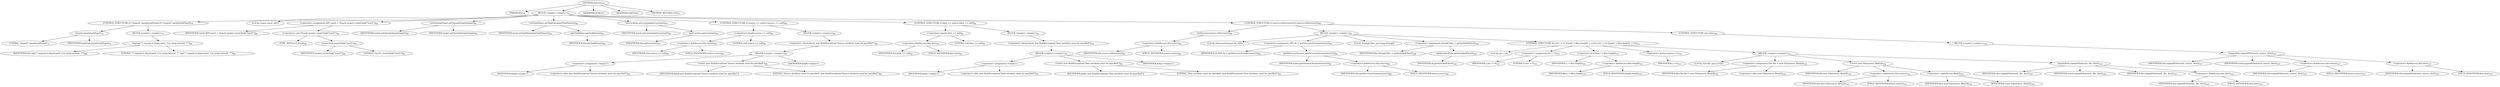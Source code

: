 digraph "execute" {  
"43" [label = <(METHOD,execute)<SUB>78</SUB>> ]
"4" [label = <(PARAM,this)<SUB>78</SUB>> ]
"44" [label = <(BLOCK,&lt;empty&gt;,&lt;empty&gt;)<SUB>78</SUB>> ]
"45" [label = <(CONTROL_STRUCTURE,if (&quot;expand&quot;.equals(taskType)),if (&quot;expand&quot;.equals(taskType)))<SUB>79</SUB>> ]
"46" [label = <(equals,equals(taskType))<SUB>79</SUB>> ]
"47" [label = <(LITERAL,&quot;expand&quot;,equals(taskType))<SUB>79</SUB>> ]
"48" [label = <(IDENTIFIER,taskType,equals(taskType))<SUB>79</SUB>> ]
"49" [label = <(BLOCK,&lt;empty&gt;,&lt;empty&gt;)<SUB>79</SUB>> ]
"50" [label = <(log,log(&quot;!! expand is deprecated. Use unzip instead. !!&quot;))<SUB>80</SUB>> ]
"3" [label = <(IDENTIFIER,this,log(&quot;!! expand is deprecated. Use unzip instead. !!&quot;))<SUB>80</SUB>> ]
"51" [label = <(LITERAL,&quot;!! expand is deprecated. Use unzip instead. !!&quot;,log(&quot;!! expand is deprecated. Use unzip instead. !!&quot;))<SUB>80</SUB>> ]
"52" [label = <(LOCAL,Touch touch: ANY)> ]
"53" [label = <(&lt;operator&gt;.assignment,ANY touch = (Touch) project.createTask(&quot;touch&quot;))<SUB>84</SUB>> ]
"54" [label = <(IDENTIFIER,touch,ANY touch = (Touch) project.createTask(&quot;touch&quot;))<SUB>84</SUB>> ]
"55" [label = <(&lt;operator&gt;.cast,(Touch) project.createTask(&quot;touch&quot;))<SUB>84</SUB>> ]
"56" [label = <(TYPE_REF,Touch,Touch)<SUB>84</SUB>> ]
"57" [label = <(createTask,createTask(&quot;touch&quot;))<SUB>84</SUB>> ]
"58" [label = <(IDENTIFIER,project,createTask(&quot;touch&quot;))<SUB>84</SUB>> ]
"59" [label = <(LITERAL,&quot;touch&quot;,createTask(&quot;touch&quot;))<SUB>84</SUB>> ]
"60" [label = <(setOwningTarget,setOwningTarget(target))<SUB>85</SUB>> ]
"61" [label = <(IDENTIFIER,touch,setOwningTarget(target))<SUB>85</SUB>> ]
"62" [label = <(IDENTIFIER,target,setOwningTarget(target))<SUB>85</SUB>> ]
"63" [label = <(setTaskName,setTaskName(getTaskName()))<SUB>86</SUB>> ]
"64" [label = <(IDENTIFIER,touch,setTaskName(getTaskName()))<SUB>86</SUB>> ]
"65" [label = <(getTaskName,getTaskName())<SUB>86</SUB>> ]
"5" [label = <(IDENTIFIER,this,getTaskName())<SUB>86</SUB>> ]
"66" [label = <(setLocation,setLocation(getLocation()))<SUB>87</SUB>> ]
"67" [label = <(IDENTIFIER,touch,setLocation(getLocation()))<SUB>87</SUB>> ]
"68" [label = <(getLocation,getLocation())<SUB>87</SUB>> ]
"6" [label = <(IDENTIFIER,this,getLocation())<SUB>87</SUB>> ]
"69" [label = <(CONTROL_STRUCTURE,if (source == null),if (source == null))<SUB>89</SUB>> ]
"70" [label = <(&lt;operator&gt;.equals,source == null)<SUB>89</SUB>> ]
"71" [label = <(&lt;operator&gt;.fieldAccess,this.source)<SUB>89</SUB>> ]
"72" [label = <(IDENTIFIER,this,source == null)<SUB>89</SUB>> ]
"73" [label = <(FIELD_IDENTIFIER,source,source)<SUB>89</SUB>> ]
"74" [label = <(LITERAL,null,source == null)<SUB>89</SUB>> ]
"75" [label = <(BLOCK,&lt;empty&gt;,&lt;empty&gt;)<SUB>89</SUB>> ]
"76" [label = <(&lt;operator&gt;.throw,throw new BuildException(&quot;Source attribute must be specified&quot;);)<SUB>90</SUB>> ]
"77" [label = <(BLOCK,&lt;empty&gt;,&lt;empty&gt;)<SUB>90</SUB>> ]
"78" [label = <(&lt;operator&gt;.assignment,&lt;empty&gt;)> ]
"79" [label = <(IDENTIFIER,$obj0,&lt;empty&gt;)> ]
"80" [label = <(&lt;operator&gt;.alloc,new BuildException(&quot;Source attribute must be specified&quot;))<SUB>90</SUB>> ]
"81" [label = <(&lt;init&gt;,new BuildException(&quot;Source attribute must be specified&quot;))<SUB>90</SUB>> ]
"82" [label = <(IDENTIFIER,$obj0,new BuildException(&quot;Source attribute must be specified&quot;))> ]
"83" [label = <(LITERAL,&quot;Source attribute must be specified&quot;,new BuildException(&quot;Source attribute must be specified&quot;))<SUB>90</SUB>> ]
"84" [label = <(IDENTIFIER,$obj0,&lt;empty&gt;)> ]
"85" [label = <(CONTROL_STRUCTURE,if (dest == null),if (dest == null))<SUB>92</SUB>> ]
"86" [label = <(&lt;operator&gt;.equals,dest == null)<SUB>92</SUB>> ]
"87" [label = <(&lt;operator&gt;.fieldAccess,this.dest)<SUB>92</SUB>> ]
"88" [label = <(IDENTIFIER,this,dest == null)<SUB>92</SUB>> ]
"89" [label = <(FIELD_IDENTIFIER,dest,dest)<SUB>92</SUB>> ]
"90" [label = <(LITERAL,null,dest == null)<SUB>92</SUB>> ]
"91" [label = <(BLOCK,&lt;empty&gt;,&lt;empty&gt;)<SUB>92</SUB>> ]
"92" [label = <(&lt;operator&gt;.throw,throw new BuildException(&quot;Dest attribute must be specified&quot;);)<SUB>93</SUB>> ]
"93" [label = <(BLOCK,&lt;empty&gt;,&lt;empty&gt;)<SUB>93</SUB>> ]
"94" [label = <(&lt;operator&gt;.assignment,&lt;empty&gt;)> ]
"95" [label = <(IDENTIFIER,$obj1,&lt;empty&gt;)> ]
"96" [label = <(&lt;operator&gt;.alloc,new BuildException(&quot;Dest attribute must be specified&quot;))<SUB>93</SUB>> ]
"97" [label = <(&lt;init&gt;,new BuildException(&quot;Dest attribute must be specified&quot;))<SUB>93</SUB>> ]
"98" [label = <(IDENTIFIER,$obj1,new BuildException(&quot;Dest attribute must be specified&quot;))> ]
"99" [label = <(LITERAL,&quot;Dest attribute must be specified&quot;,new BuildException(&quot;Dest attribute must be specified&quot;))<SUB>93</SUB>> ]
"100" [label = <(IDENTIFIER,$obj1,&lt;empty&gt;)> ]
"101" [label = <(CONTROL_STRUCTURE,if (source.isDirectory()),if (source.isDirectory()))<SUB>96</SUB>> ]
"102" [label = <(isDirectory,source.isDirectory())<SUB>96</SUB>> ]
"103" [label = <(&lt;operator&gt;.fieldAccess,this.source)<SUB>96</SUB>> ]
"104" [label = <(IDENTIFIER,this,source.isDirectory())<SUB>96</SUB>> ]
"105" [label = <(FIELD_IDENTIFIER,source,source)<SUB>96</SUB>> ]
"106" [label = <(BLOCK,&lt;empty&gt;,&lt;empty&gt;)<SUB>96</SUB>> ]
"107" [label = <(LOCAL,DirectoryScanner ds: ANY)> ]
"108" [label = <(&lt;operator&gt;.assignment,ANY ds = getDirectoryScanner(source))<SUB>98</SUB>> ]
"109" [label = <(IDENTIFIER,ds,ANY ds = getDirectoryScanner(source))<SUB>98</SUB>> ]
"110" [label = <(getDirectoryScanner,getDirectoryScanner(source))<SUB>98</SUB>> ]
"111" [label = <(IDENTIFIER,super,getDirectoryScanner(source))<SUB>98</SUB>> ]
"112" [label = <(&lt;operator&gt;.fieldAccess,this.source)<SUB>98</SUB>> ]
"113" [label = <(IDENTIFIER,this,getDirectoryScanner(source))<SUB>98</SUB>> ]
"114" [label = <(FIELD_IDENTIFIER,source,source)<SUB>98</SUB>> ]
"115" [label = <(LOCAL,String[] files: java.lang.String[])> ]
"116" [label = <(&lt;operator&gt;.assignment,String[] files = getIncludedFiles())<SUB>100</SUB>> ]
"117" [label = <(IDENTIFIER,files,String[] files = getIncludedFiles())<SUB>100</SUB>> ]
"118" [label = <(getIncludedFiles,getIncludedFiles())<SUB>100</SUB>> ]
"119" [label = <(IDENTIFIER,ds,getIncludedFiles())<SUB>100</SUB>> ]
"120" [label = <(CONTROL_STRUCTURE,for (int i = 0; Some(i &lt; files.length); ++i),for (int i = 0; Some(i &lt; files.length); ++i))<SUB>101</SUB>> ]
"121" [label = <(LOCAL,int i: int)> ]
"122" [label = <(&lt;operator&gt;.assignment,int i = 0)<SUB>101</SUB>> ]
"123" [label = <(IDENTIFIER,i,int i = 0)<SUB>101</SUB>> ]
"124" [label = <(LITERAL,0,int i = 0)<SUB>101</SUB>> ]
"125" [label = <(&lt;operator&gt;.lessThan,i &lt; files.length)<SUB>101</SUB>> ]
"126" [label = <(IDENTIFIER,i,i &lt; files.length)<SUB>101</SUB>> ]
"127" [label = <(&lt;operator&gt;.fieldAccess,files.length)<SUB>101</SUB>> ]
"128" [label = <(IDENTIFIER,files,i &lt; files.length)<SUB>101</SUB>> ]
"129" [label = <(FIELD_IDENTIFIER,length,length)<SUB>101</SUB>> ]
"130" [label = <(&lt;operator&gt;.preIncrement,++i)<SUB>101</SUB>> ]
"131" [label = <(IDENTIFIER,i,++i)<SUB>101</SUB>> ]
"132" [label = <(BLOCK,&lt;empty&gt;,&lt;empty&gt;)<SUB>101</SUB>> ]
"8" [label = <(LOCAL,File file: java.io.File)> ]
"133" [label = <(&lt;operator&gt;.assignment,File file = new File(source, files[i]))<SUB>102</SUB>> ]
"134" [label = <(IDENTIFIER,file,File file = new File(source, files[i]))<SUB>102</SUB>> ]
"135" [label = <(&lt;operator&gt;.alloc,new File(source, files[i]))<SUB>102</SUB>> ]
"136" [label = <(&lt;init&gt;,new File(source, files[i]))<SUB>102</SUB>> ]
"7" [label = <(IDENTIFIER,file,new File(source, files[i]))<SUB>102</SUB>> ]
"137" [label = <(&lt;operator&gt;.fieldAccess,this.source)<SUB>102</SUB>> ]
"138" [label = <(IDENTIFIER,this,new File(source, files[i]))<SUB>102</SUB>> ]
"139" [label = <(FIELD_IDENTIFIER,source,source)<SUB>102</SUB>> ]
"140" [label = <(&lt;operator&gt;.indexAccess,files[i])<SUB>102</SUB>> ]
"141" [label = <(IDENTIFIER,files,new File(source, files[i]))<SUB>102</SUB>> ]
"142" [label = <(IDENTIFIER,i,new File(source, files[i]))<SUB>102</SUB>> ]
"143" [label = <(expandFile,expandFile(touch, file, dest))<SUB>103</SUB>> ]
"9" [label = <(IDENTIFIER,this,expandFile(touch, file, dest))<SUB>103</SUB>> ]
"144" [label = <(IDENTIFIER,touch,expandFile(touch, file, dest))<SUB>103</SUB>> ]
"145" [label = <(IDENTIFIER,file,expandFile(touch, file, dest))<SUB>103</SUB>> ]
"146" [label = <(&lt;operator&gt;.fieldAccess,this.dest)<SUB>103</SUB>> ]
"147" [label = <(IDENTIFIER,this,expandFile(touch, file, dest))<SUB>103</SUB>> ]
"148" [label = <(FIELD_IDENTIFIER,dest,dest)<SUB>103</SUB>> ]
"149" [label = <(CONTROL_STRUCTURE,else,else)<SUB>106</SUB>> ]
"150" [label = <(BLOCK,&lt;empty&gt;,&lt;empty&gt;)<SUB>106</SUB>> ]
"151" [label = <(expandFile,expandFile(touch, source, dest))<SUB>107</SUB>> ]
"10" [label = <(IDENTIFIER,this,expandFile(touch, source, dest))<SUB>107</SUB>> ]
"152" [label = <(IDENTIFIER,touch,expandFile(touch, source, dest))<SUB>107</SUB>> ]
"153" [label = <(&lt;operator&gt;.fieldAccess,this.source)<SUB>107</SUB>> ]
"154" [label = <(IDENTIFIER,this,expandFile(touch, source, dest))<SUB>107</SUB>> ]
"155" [label = <(FIELD_IDENTIFIER,source,source)<SUB>107</SUB>> ]
"156" [label = <(&lt;operator&gt;.fieldAccess,this.dest)<SUB>107</SUB>> ]
"157" [label = <(IDENTIFIER,this,expandFile(touch, source, dest))<SUB>107</SUB>> ]
"158" [label = <(FIELD_IDENTIFIER,dest,dest)<SUB>107</SUB>> ]
"159" [label = <(MODIFIER,PUBLIC)> ]
"160" [label = <(MODIFIER,VIRTUAL)> ]
"161" [label = <(METHOD_RETURN,void)<SUB>78</SUB>> ]
  "43" -> "4" 
  "43" -> "44" 
  "43" -> "159" 
  "43" -> "160" 
  "43" -> "161" 
  "44" -> "45" 
  "44" -> "52" 
  "44" -> "53" 
  "44" -> "60" 
  "44" -> "63" 
  "44" -> "66" 
  "44" -> "69" 
  "44" -> "85" 
  "44" -> "101" 
  "45" -> "46" 
  "45" -> "49" 
  "46" -> "47" 
  "46" -> "48" 
  "49" -> "50" 
  "50" -> "3" 
  "50" -> "51" 
  "53" -> "54" 
  "53" -> "55" 
  "55" -> "56" 
  "55" -> "57" 
  "57" -> "58" 
  "57" -> "59" 
  "60" -> "61" 
  "60" -> "62" 
  "63" -> "64" 
  "63" -> "65" 
  "65" -> "5" 
  "66" -> "67" 
  "66" -> "68" 
  "68" -> "6" 
  "69" -> "70" 
  "69" -> "75" 
  "70" -> "71" 
  "70" -> "74" 
  "71" -> "72" 
  "71" -> "73" 
  "75" -> "76" 
  "76" -> "77" 
  "77" -> "78" 
  "77" -> "81" 
  "77" -> "84" 
  "78" -> "79" 
  "78" -> "80" 
  "81" -> "82" 
  "81" -> "83" 
  "85" -> "86" 
  "85" -> "91" 
  "86" -> "87" 
  "86" -> "90" 
  "87" -> "88" 
  "87" -> "89" 
  "91" -> "92" 
  "92" -> "93" 
  "93" -> "94" 
  "93" -> "97" 
  "93" -> "100" 
  "94" -> "95" 
  "94" -> "96" 
  "97" -> "98" 
  "97" -> "99" 
  "101" -> "102" 
  "101" -> "106" 
  "101" -> "149" 
  "102" -> "103" 
  "103" -> "104" 
  "103" -> "105" 
  "106" -> "107" 
  "106" -> "108" 
  "106" -> "115" 
  "106" -> "116" 
  "106" -> "120" 
  "108" -> "109" 
  "108" -> "110" 
  "110" -> "111" 
  "110" -> "112" 
  "112" -> "113" 
  "112" -> "114" 
  "116" -> "117" 
  "116" -> "118" 
  "118" -> "119" 
  "120" -> "121" 
  "120" -> "122" 
  "120" -> "125" 
  "120" -> "130" 
  "120" -> "132" 
  "122" -> "123" 
  "122" -> "124" 
  "125" -> "126" 
  "125" -> "127" 
  "127" -> "128" 
  "127" -> "129" 
  "130" -> "131" 
  "132" -> "8" 
  "132" -> "133" 
  "132" -> "136" 
  "132" -> "143" 
  "133" -> "134" 
  "133" -> "135" 
  "136" -> "7" 
  "136" -> "137" 
  "136" -> "140" 
  "137" -> "138" 
  "137" -> "139" 
  "140" -> "141" 
  "140" -> "142" 
  "143" -> "9" 
  "143" -> "144" 
  "143" -> "145" 
  "143" -> "146" 
  "146" -> "147" 
  "146" -> "148" 
  "149" -> "150" 
  "150" -> "151" 
  "151" -> "10" 
  "151" -> "152" 
  "151" -> "153" 
  "151" -> "156" 
  "153" -> "154" 
  "153" -> "155" 
  "156" -> "157" 
  "156" -> "158" 
}

